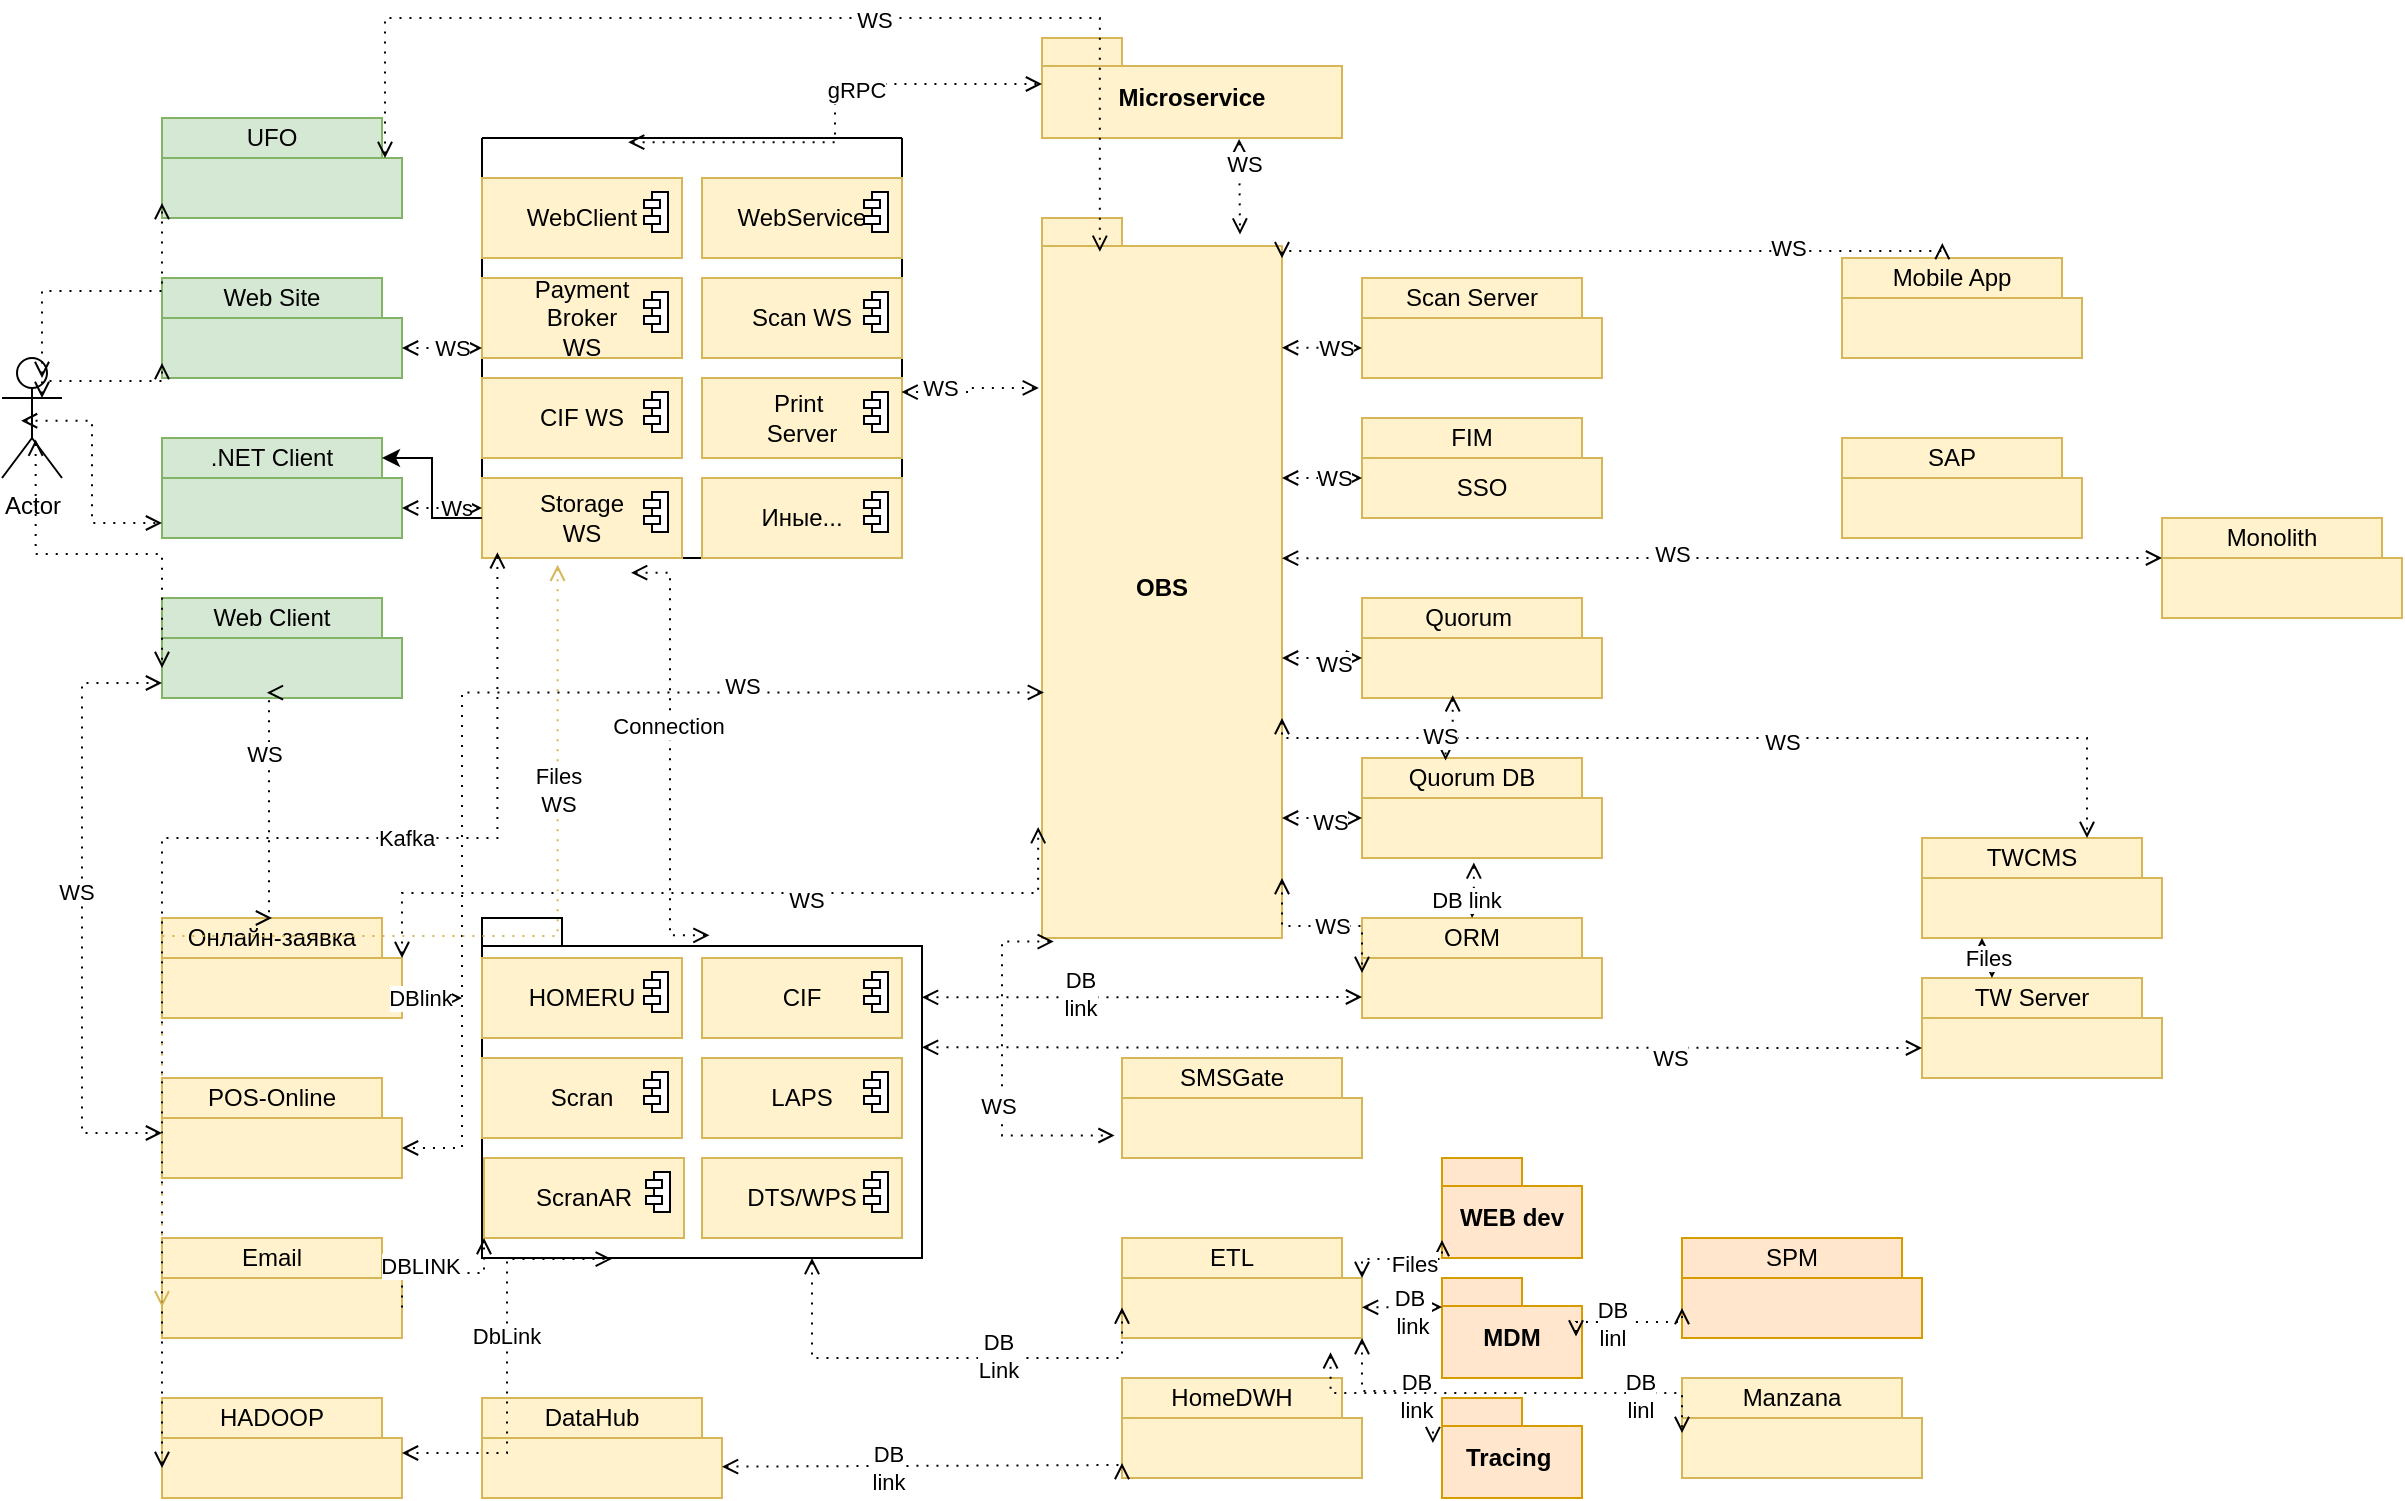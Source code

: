 <mxfile version="24.0.4" type="device">
  <diagram id="v6j27P4lt4rUeetMeHGA" name="Страница — 2">
    <mxGraphModel dx="1750" dy="2232" grid="1" gridSize="10" guides="1" tooltips="1" connect="1" arrows="1" fold="1" page="1" pageScale="1" pageWidth="827" pageHeight="1169" math="0" shadow="0">
      <root>
        <mxCell id="0" />
        <mxCell id="1" parent="0" />
        <mxCell id="c8-iHHj9m5I7r-0y1mb4-1" value="Actor" style="shape=umlActor;verticalLabelPosition=bottom;verticalAlign=top;html=1;" vertex="1" parent="1">
          <mxGeometry x="40" y="150" width="30" height="60" as="geometry" />
        </mxCell>
        <mxCell id="c8-iHHj9m5I7r-0y1mb4-2" value="" style="rounded=0;whiteSpace=wrap;html=1;fillColor=#d5e8d4;strokeColor=#82b366;" vertex="1" parent="1">
          <mxGeometry x="120" y="50" width="120" height="30" as="geometry" />
        </mxCell>
        <mxCell id="c8-iHHj9m5I7r-0y1mb4-3" value="" style="rounded=0;whiteSpace=wrap;html=1;fillColor=#d5e8d4;strokeColor=#82b366;" vertex="1" parent="1">
          <mxGeometry x="120" y="130" width="120" height="30" as="geometry" />
        </mxCell>
        <mxCell id="c8-iHHj9m5I7r-0y1mb4-4" value="" style="rounded=0;whiteSpace=wrap;html=1;fillColor=#d5e8d4;strokeColor=#82b366;" vertex="1" parent="1">
          <mxGeometry x="120" y="210" width="120" height="30" as="geometry" />
        </mxCell>
        <mxCell id="c8-iHHj9m5I7r-0y1mb4-5" value="" style="rounded=0;whiteSpace=wrap;html=1;fillColor=#d5e8d4;strokeColor=#82b366;" vertex="1" parent="1">
          <mxGeometry x="120" y="290" width="120" height="30" as="geometry" />
        </mxCell>
        <mxCell id="c8-iHHj9m5I7r-0y1mb4-6" value="UFO" style="rounded=0;whiteSpace=wrap;html=1;fillColor=#d5e8d4;strokeColor=#82b366;" vertex="1" parent="1">
          <mxGeometry x="120" y="30" width="110" height="20" as="geometry" />
        </mxCell>
        <mxCell id="c8-iHHj9m5I7r-0y1mb4-8" value="Web Site" style="rounded=0;whiteSpace=wrap;html=1;fillColor=#d5e8d4;strokeColor=#82b366;" vertex="1" parent="1">
          <mxGeometry x="120" y="110" width="110" height="20" as="geometry" />
        </mxCell>
        <mxCell id="c8-iHHj9m5I7r-0y1mb4-9" value=".NET Client" style="rounded=0;whiteSpace=wrap;html=1;fillColor=#d5e8d4;strokeColor=#82b366;" vertex="1" parent="1">
          <mxGeometry x="120" y="190" width="110" height="20" as="geometry" />
        </mxCell>
        <mxCell id="c8-iHHj9m5I7r-0y1mb4-10" value="Web Client" style="rounded=0;whiteSpace=wrap;html=1;fillColor=#d5e8d4;strokeColor=#82b366;" vertex="1" parent="1">
          <mxGeometry x="120" y="270" width="110" height="20" as="geometry" />
        </mxCell>
        <mxCell id="c8-iHHj9m5I7r-0y1mb4-13" value="" style="rounded=0;whiteSpace=wrap;html=1;fillColor=#fff2cc;strokeColor=#d6b656;" vertex="1" parent="1">
          <mxGeometry x="120" y="450" width="120" height="30" as="geometry" />
        </mxCell>
        <mxCell id="c8-iHHj9m5I7r-0y1mb4-14" value="" style="rounded=0;whiteSpace=wrap;html=1;fillColor=#fff2cc;strokeColor=#d6b656;" vertex="1" parent="1">
          <mxGeometry x="120" y="530" width="120" height="30" as="geometry" />
        </mxCell>
        <mxCell id="c8-iHHj9m5I7r-0y1mb4-15" value="" style="rounded=0;whiteSpace=wrap;html=1;fillColor=#fff2cc;strokeColor=#d6b656;" vertex="1" parent="1">
          <mxGeometry x="120" y="610" width="120" height="30" as="geometry" />
        </mxCell>
        <mxCell id="c8-iHHj9m5I7r-0y1mb4-16" value="" style="rounded=0;whiteSpace=wrap;html=1;fillColor=#fff2cc;strokeColor=#d6b656;" vertex="1" parent="1">
          <mxGeometry x="120" y="690" width="120" height="30" as="geometry" />
        </mxCell>
        <mxCell id="c8-iHHj9m5I7r-0y1mb4-17" value="Онлайн-заявка" style="rounded=0;whiteSpace=wrap;html=1;fillColor=#fff2cc;strokeColor=#d6b656;" vertex="1" parent="1">
          <mxGeometry x="120" y="430" width="110" height="20" as="geometry" />
        </mxCell>
        <mxCell id="c8-iHHj9m5I7r-0y1mb4-18" value="POS-Online" style="rounded=0;whiteSpace=wrap;html=1;fillColor=#fff2cc;strokeColor=#d6b656;" vertex="1" parent="1">
          <mxGeometry x="120" y="510" width="110" height="20" as="geometry" />
        </mxCell>
        <mxCell id="c8-iHHj9m5I7r-0y1mb4-19" value="DataHub" style="rounded=0;whiteSpace=wrap;html=1;fillColor=#fff2cc;strokeColor=#d6b656;" vertex="1" parent="1">
          <mxGeometry x="280" y="670" width="110" height="20" as="geometry" />
        </mxCell>
        <mxCell id="c8-iHHj9m5I7r-0y1mb4-21" value="Email" style="rounded=0;whiteSpace=wrap;html=1;fillColor=#fff2cc;strokeColor=#d6b656;" vertex="1" parent="1">
          <mxGeometry x="120" y="590" width="110" height="20" as="geometry" />
        </mxCell>
        <mxCell id="c8-iHHj9m5I7r-0y1mb4-23" value="" style="swimlane;startSize=0;" vertex="1" parent="1">
          <mxGeometry x="280" y="40" width="210" height="210" as="geometry" />
        </mxCell>
        <mxCell id="c8-iHHj9m5I7r-0y1mb4-24" value="WebClient" style="html=1;dropTarget=0;whiteSpace=wrap;fillColor=#fff2cc;strokeColor=#d6b656;" vertex="1" parent="c8-iHHj9m5I7r-0y1mb4-23">
          <mxGeometry y="20" width="100" height="40" as="geometry" />
        </mxCell>
        <mxCell id="c8-iHHj9m5I7r-0y1mb4-25" value="" style="shape=module;jettyWidth=8;jettyHeight=4;" vertex="1" parent="c8-iHHj9m5I7r-0y1mb4-24">
          <mxGeometry x="1" width="12" height="20" relative="1" as="geometry">
            <mxPoint x="-19" y="7" as="offset" />
          </mxGeometry>
        </mxCell>
        <mxCell id="c8-iHHj9m5I7r-0y1mb4-27" value="WebService" style="html=1;dropTarget=0;whiteSpace=wrap;fillColor=#fff2cc;strokeColor=#d6b656;" vertex="1" parent="c8-iHHj9m5I7r-0y1mb4-23">
          <mxGeometry x="110" y="20" width="100" height="40" as="geometry" />
        </mxCell>
        <mxCell id="c8-iHHj9m5I7r-0y1mb4-28" value="" style="shape=module;jettyWidth=8;jettyHeight=4;" vertex="1" parent="c8-iHHj9m5I7r-0y1mb4-27">
          <mxGeometry x="1" width="12" height="20" relative="1" as="geometry">
            <mxPoint x="-19" y="7" as="offset" />
          </mxGeometry>
        </mxCell>
        <mxCell id="c8-iHHj9m5I7r-0y1mb4-29" value="Payment&lt;br&gt;Broker&lt;br&gt;WS" style="html=1;dropTarget=0;whiteSpace=wrap;fillColor=#fff2cc;strokeColor=#d6b656;" vertex="1" parent="c8-iHHj9m5I7r-0y1mb4-23">
          <mxGeometry y="70" width="100" height="40" as="geometry" />
        </mxCell>
        <mxCell id="c8-iHHj9m5I7r-0y1mb4-30" value="" style="shape=module;jettyWidth=8;jettyHeight=4;" vertex="1" parent="c8-iHHj9m5I7r-0y1mb4-29">
          <mxGeometry x="1" width="12" height="20" relative="1" as="geometry">
            <mxPoint x="-19" y="7" as="offset" />
          </mxGeometry>
        </mxCell>
        <mxCell id="c8-iHHj9m5I7r-0y1mb4-31" value="Scan WS" style="html=1;dropTarget=0;whiteSpace=wrap;fillColor=#fff2cc;strokeColor=#d6b656;" vertex="1" parent="c8-iHHj9m5I7r-0y1mb4-23">
          <mxGeometry x="110" y="70" width="100" height="40" as="geometry" />
        </mxCell>
        <mxCell id="c8-iHHj9m5I7r-0y1mb4-32" value="" style="shape=module;jettyWidth=8;jettyHeight=4;" vertex="1" parent="c8-iHHj9m5I7r-0y1mb4-31">
          <mxGeometry x="1" width="12" height="20" relative="1" as="geometry">
            <mxPoint x="-19" y="7" as="offset" />
          </mxGeometry>
        </mxCell>
        <mxCell id="c8-iHHj9m5I7r-0y1mb4-33" value="CIF WS" style="html=1;dropTarget=0;whiteSpace=wrap;fillColor=#fff2cc;strokeColor=#d6b656;" vertex="1" parent="c8-iHHj9m5I7r-0y1mb4-23">
          <mxGeometry y="120" width="100" height="40" as="geometry" />
        </mxCell>
        <mxCell id="c8-iHHj9m5I7r-0y1mb4-34" value="" style="shape=module;jettyWidth=8;jettyHeight=4;" vertex="1" parent="c8-iHHj9m5I7r-0y1mb4-33">
          <mxGeometry x="1" width="12" height="20" relative="1" as="geometry">
            <mxPoint x="-19" y="7" as="offset" />
          </mxGeometry>
        </mxCell>
        <mxCell id="c8-iHHj9m5I7r-0y1mb4-35" value="Print&amp;nbsp;&lt;br&gt;Server" style="html=1;dropTarget=0;whiteSpace=wrap;fillColor=#fff2cc;strokeColor=#d6b656;" vertex="1" parent="c8-iHHj9m5I7r-0y1mb4-23">
          <mxGeometry x="110" y="120" width="100" height="40" as="geometry" />
        </mxCell>
        <mxCell id="c8-iHHj9m5I7r-0y1mb4-36" value="" style="shape=module;jettyWidth=8;jettyHeight=4;" vertex="1" parent="c8-iHHj9m5I7r-0y1mb4-35">
          <mxGeometry x="1" width="12" height="20" relative="1" as="geometry">
            <mxPoint x="-19" y="7" as="offset" />
          </mxGeometry>
        </mxCell>
        <mxCell id="c8-iHHj9m5I7r-0y1mb4-37" value="Storage&lt;br&gt;WS" style="html=1;dropTarget=0;whiteSpace=wrap;fillColor=#fff2cc;strokeColor=#d6b656;" vertex="1" parent="c8-iHHj9m5I7r-0y1mb4-23">
          <mxGeometry y="170" width="100" height="40" as="geometry" />
        </mxCell>
        <mxCell id="c8-iHHj9m5I7r-0y1mb4-38" value="" style="shape=module;jettyWidth=8;jettyHeight=4;" vertex="1" parent="c8-iHHj9m5I7r-0y1mb4-37">
          <mxGeometry x="1" width="12" height="20" relative="1" as="geometry">
            <mxPoint x="-19" y="7" as="offset" />
          </mxGeometry>
        </mxCell>
        <mxCell id="c8-iHHj9m5I7r-0y1mb4-39" value="Иные..." style="html=1;dropTarget=0;whiteSpace=wrap;fillColor=#fff2cc;strokeColor=#d6b656;" vertex="1" parent="c8-iHHj9m5I7r-0y1mb4-23">
          <mxGeometry x="110" y="170" width="100" height="40" as="geometry" />
        </mxCell>
        <mxCell id="c8-iHHj9m5I7r-0y1mb4-40" value="" style="shape=module;jettyWidth=8;jettyHeight=4;" vertex="1" parent="c8-iHHj9m5I7r-0y1mb4-39">
          <mxGeometry x="1" width="12" height="20" relative="1" as="geometry">
            <mxPoint x="-19" y="7" as="offset" />
          </mxGeometry>
        </mxCell>
        <mxCell id="c8-iHHj9m5I7r-0y1mb4-41" value="" style="shape=folder;fontStyle=1;spacingTop=10;tabWidth=40;tabHeight=14;tabPosition=left;html=1;whiteSpace=wrap;" vertex="1" parent="1">
          <mxGeometry x="280" y="430" width="220" height="170" as="geometry" />
        </mxCell>
        <mxCell id="c8-iHHj9m5I7r-0y1mb4-42" value="HOMERU" style="html=1;dropTarget=0;whiteSpace=wrap;fillColor=#fff2cc;strokeColor=#d6b656;" vertex="1" parent="1">
          <mxGeometry x="280" y="450" width="100" height="40" as="geometry" />
        </mxCell>
        <mxCell id="c8-iHHj9m5I7r-0y1mb4-43" value="" style="shape=module;jettyWidth=8;jettyHeight=4;" vertex="1" parent="c8-iHHj9m5I7r-0y1mb4-42">
          <mxGeometry x="1" width="12" height="20" relative="1" as="geometry">
            <mxPoint x="-19" y="7" as="offset" />
          </mxGeometry>
        </mxCell>
        <mxCell id="c8-iHHj9m5I7r-0y1mb4-44" value="CIF" style="html=1;dropTarget=0;whiteSpace=wrap;fillColor=#fff2cc;strokeColor=#d6b656;" vertex="1" parent="1">
          <mxGeometry x="390" y="450" width="100" height="40" as="geometry" />
        </mxCell>
        <mxCell id="c8-iHHj9m5I7r-0y1mb4-45" value="" style="shape=module;jettyWidth=8;jettyHeight=4;" vertex="1" parent="c8-iHHj9m5I7r-0y1mb4-44">
          <mxGeometry x="1" width="12" height="20" relative="1" as="geometry">
            <mxPoint x="-19" y="7" as="offset" />
          </mxGeometry>
        </mxCell>
        <mxCell id="c8-iHHj9m5I7r-0y1mb4-46" value="Scran" style="html=1;dropTarget=0;whiteSpace=wrap;fillColor=#fff2cc;strokeColor=#d6b656;" vertex="1" parent="1">
          <mxGeometry x="280" y="500" width="100" height="40" as="geometry" />
        </mxCell>
        <mxCell id="c8-iHHj9m5I7r-0y1mb4-47" value="" style="shape=module;jettyWidth=8;jettyHeight=4;" vertex="1" parent="c8-iHHj9m5I7r-0y1mb4-46">
          <mxGeometry x="1" width="12" height="20" relative="1" as="geometry">
            <mxPoint x="-19" y="7" as="offset" />
          </mxGeometry>
        </mxCell>
        <mxCell id="c8-iHHj9m5I7r-0y1mb4-48" value="LAPS" style="html=1;dropTarget=0;whiteSpace=wrap;fillColor=#fff2cc;strokeColor=#d6b656;" vertex="1" parent="1">
          <mxGeometry x="390" y="500" width="100" height="40" as="geometry" />
        </mxCell>
        <mxCell id="c8-iHHj9m5I7r-0y1mb4-49" value="" style="shape=module;jettyWidth=8;jettyHeight=4;" vertex="1" parent="c8-iHHj9m5I7r-0y1mb4-48">
          <mxGeometry x="1" width="12" height="20" relative="1" as="geometry">
            <mxPoint x="-19" y="7" as="offset" />
          </mxGeometry>
        </mxCell>
        <mxCell id="c8-iHHj9m5I7r-0y1mb4-50" value="ScranAR" style="html=1;dropTarget=0;whiteSpace=wrap;fillColor=#fff2cc;strokeColor=#d6b656;" vertex="1" parent="1">
          <mxGeometry x="281" y="550" width="100" height="40" as="geometry" />
        </mxCell>
        <mxCell id="c8-iHHj9m5I7r-0y1mb4-51" value="" style="shape=module;jettyWidth=8;jettyHeight=4;" vertex="1" parent="c8-iHHj9m5I7r-0y1mb4-50">
          <mxGeometry x="1" width="12" height="20" relative="1" as="geometry">
            <mxPoint x="-19" y="7" as="offset" />
          </mxGeometry>
        </mxCell>
        <mxCell id="c8-iHHj9m5I7r-0y1mb4-52" value="DTS/WPS" style="html=1;dropTarget=0;whiteSpace=wrap;fillColor=#fff2cc;strokeColor=#d6b656;" vertex="1" parent="1">
          <mxGeometry x="390" y="550" width="100" height="40" as="geometry" />
        </mxCell>
        <mxCell id="c8-iHHj9m5I7r-0y1mb4-53" value="" style="shape=module;jettyWidth=8;jettyHeight=4;" vertex="1" parent="c8-iHHj9m5I7r-0y1mb4-52">
          <mxGeometry x="1" width="12" height="20" relative="1" as="geometry">
            <mxPoint x="-19" y="7" as="offset" />
          </mxGeometry>
        </mxCell>
        <mxCell id="c8-iHHj9m5I7r-0y1mb4-54" value="" style="rounded=0;whiteSpace=wrap;html=1;fillColor=#fff2cc;strokeColor=#d6b656;" vertex="1" parent="1">
          <mxGeometry x="280" y="690" width="120" height="30" as="geometry" />
        </mxCell>
        <mxCell id="c8-iHHj9m5I7r-0y1mb4-55" value="HADOOP" style="rounded=0;whiteSpace=wrap;html=1;fillColor=#fff2cc;strokeColor=#d6b656;" vertex="1" parent="1">
          <mxGeometry x="120" y="670" width="110" height="20" as="geometry" />
        </mxCell>
        <mxCell id="c8-iHHj9m5I7r-0y1mb4-56" value="Microservice" style="shape=folder;fontStyle=1;spacingTop=10;tabWidth=40;tabHeight=14;tabPosition=left;html=1;whiteSpace=wrap;fillColor=#fff2cc;strokeColor=#d6b656;" vertex="1" parent="1">
          <mxGeometry x="560" y="-10" width="150" height="50" as="geometry" />
        </mxCell>
        <mxCell id="c8-iHHj9m5I7r-0y1mb4-57" value="OBS" style="shape=folder;fontStyle=1;spacingTop=10;tabWidth=40;tabHeight=14;tabPosition=left;html=1;whiteSpace=wrap;fillColor=#fff2cc;strokeColor=#d6b656;" vertex="1" parent="1">
          <mxGeometry x="560" y="80" width="120" height="360" as="geometry" />
        </mxCell>
        <mxCell id="c8-iHHj9m5I7r-0y1mb4-58" value="" style="rounded=0;whiteSpace=wrap;html=1;fillColor=#fff2cc;strokeColor=#d6b656;" vertex="1" parent="1">
          <mxGeometry x="600" y="680" width="120" height="30" as="geometry" />
        </mxCell>
        <mxCell id="c8-iHHj9m5I7r-0y1mb4-59" value="HomeDWH" style="rounded=0;whiteSpace=wrap;html=1;fillColor=#fff2cc;strokeColor=#d6b656;" vertex="1" parent="1">
          <mxGeometry x="600" y="660" width="110" height="20" as="geometry" />
        </mxCell>
        <mxCell id="c8-iHHj9m5I7r-0y1mb4-60" value="" style="rounded=0;whiteSpace=wrap;html=1;fillColor=#fff2cc;strokeColor=#d6b656;" vertex="1" parent="1">
          <mxGeometry x="600" y="610" width="120" height="30" as="geometry" />
        </mxCell>
        <mxCell id="c8-iHHj9m5I7r-0y1mb4-62" value="ETL" style="rounded=0;whiteSpace=wrap;html=1;fillColor=#fff2cc;strokeColor=#d6b656;" vertex="1" parent="1">
          <mxGeometry x="600" y="590" width="110" height="20" as="geometry" />
        </mxCell>
        <mxCell id="c8-iHHj9m5I7r-0y1mb4-64" value="Mobile App" style="rounded=0;whiteSpace=wrap;html=1;fillColor=#fff2cc;strokeColor=#d6b656;" vertex="1" parent="1">
          <mxGeometry x="960" y="100" width="110" height="20" as="geometry" />
        </mxCell>
        <mxCell id="c8-iHHj9m5I7r-0y1mb4-65" value="" style="rounded=0;whiteSpace=wrap;html=1;fillColor=#fff2cc;strokeColor=#d6b656;" vertex="1" parent="1">
          <mxGeometry x="720" y="450" width="120" height="30" as="geometry" />
        </mxCell>
        <mxCell id="c8-iHHj9m5I7r-0y1mb4-66" value="" style="rounded=0;whiteSpace=wrap;html=1;fillColor=#fff2cc;strokeColor=#d6b656;" vertex="1" parent="1">
          <mxGeometry x="600" y="520" width="120" height="30" as="geometry" />
        </mxCell>
        <mxCell id="c8-iHHj9m5I7r-0y1mb4-67" value="SMSGate" style="rounded=0;whiteSpace=wrap;html=1;fillColor=#fff2cc;strokeColor=#d6b656;" vertex="1" parent="1">
          <mxGeometry x="600" y="500" width="110" height="20" as="geometry" />
        </mxCell>
        <mxCell id="c8-iHHj9m5I7r-0y1mb4-68" value="" style="rounded=0;whiteSpace=wrap;html=1;fillColor=#fff2cc;strokeColor=#d6b656;" vertex="1" parent="1">
          <mxGeometry x="960" y="210" width="120" height="30" as="geometry" />
        </mxCell>
        <mxCell id="c8-iHHj9m5I7r-0y1mb4-69" value="ORM" style="rounded=0;whiteSpace=wrap;html=1;fillColor=#fff2cc;strokeColor=#d6b656;" vertex="1" parent="1">
          <mxGeometry x="720" y="430" width="110" height="20" as="geometry" />
        </mxCell>
        <mxCell id="c8-iHHj9m5I7r-0y1mb4-70" value="" style="rounded=0;whiteSpace=wrap;html=1;fillColor=#fff2cc;strokeColor=#d6b656;" vertex="1" parent="1">
          <mxGeometry x="720" y="290" width="120" height="30" as="geometry" />
        </mxCell>
        <mxCell id="c8-iHHj9m5I7r-0y1mb4-71" value="Quorum DB" style="rounded=0;whiteSpace=wrap;html=1;fillColor=#fff2cc;strokeColor=#d6b656;" vertex="1" parent="1">
          <mxGeometry x="720" y="350" width="110" height="20" as="geometry" />
        </mxCell>
        <mxCell id="c8-iHHj9m5I7r-0y1mb4-72" value="SSO" style="rounded=0;whiteSpace=wrap;html=1;fillColor=#fff2cc;strokeColor=#d6b656;" vertex="1" parent="1">
          <mxGeometry x="720" y="200" width="120" height="30" as="geometry" />
        </mxCell>
        <mxCell id="c8-iHHj9m5I7r-0y1mb4-73" value="" style="rounded=0;whiteSpace=wrap;html=1;fillColor=#fff2cc;strokeColor=#d6b656;" vertex="1" parent="1">
          <mxGeometry x="720" y="130" width="120" height="30" as="geometry" />
        </mxCell>
        <mxCell id="c8-iHHj9m5I7r-0y1mb4-74" value="" style="rounded=0;whiteSpace=wrap;html=1;fillColor=#fff2cc;strokeColor=#d6b656;" vertex="1" parent="1">
          <mxGeometry x="720" y="370" width="120" height="30" as="geometry" />
        </mxCell>
        <mxCell id="c8-iHHj9m5I7r-0y1mb4-75" value="Scan Server" style="rounded=0;whiteSpace=wrap;html=1;fillColor=#fff2cc;strokeColor=#d6b656;" vertex="1" parent="1">
          <mxGeometry x="720" y="110" width="110" height="20" as="geometry" />
        </mxCell>
        <mxCell id="c8-iHHj9m5I7r-0y1mb4-76" value="FIM" style="rounded=0;whiteSpace=wrap;html=1;fillColor=#fff2cc;strokeColor=#d6b656;" vertex="1" parent="1">
          <mxGeometry x="720" y="180" width="110" height="20" as="geometry" />
        </mxCell>
        <mxCell id="c8-iHHj9m5I7r-0y1mb4-77" value="Quorum&amp;nbsp;" style="rounded=0;whiteSpace=wrap;html=1;fillColor=#fff2cc;strokeColor=#d6b656;" vertex="1" parent="1">
          <mxGeometry x="720" y="270" width="110" height="20" as="geometry" />
        </mxCell>
        <mxCell id="c8-iHHj9m5I7r-0y1mb4-81" value="WEB dev" style="shape=folder;fontStyle=1;spacingTop=10;tabWidth=40;tabHeight=14;tabPosition=left;html=1;whiteSpace=wrap;fillColor=#ffe6cc;strokeColor=#d79b00;" vertex="1" parent="1">
          <mxGeometry x="760" y="550" width="70" height="50" as="geometry" />
        </mxCell>
        <mxCell id="c8-iHHj9m5I7r-0y1mb4-82" value="MDM" style="shape=folder;fontStyle=1;spacingTop=10;tabWidth=40;tabHeight=14;tabPosition=left;html=1;whiteSpace=wrap;fillColor=#ffe6cc;strokeColor=#d79b00;" vertex="1" parent="1">
          <mxGeometry x="760" y="610" width="70" height="50" as="geometry" />
        </mxCell>
        <mxCell id="c8-iHHj9m5I7r-0y1mb4-83" value="Tracing&amp;nbsp;" style="shape=folder;fontStyle=1;spacingTop=10;tabWidth=40;tabHeight=14;tabPosition=left;html=1;whiteSpace=wrap;fillColor=#ffe6cc;strokeColor=#d79b00;" vertex="1" parent="1">
          <mxGeometry x="760" y="670" width="70" height="50" as="geometry" />
        </mxCell>
        <mxCell id="c8-iHHj9m5I7r-0y1mb4-86" value="" style="rounded=0;whiteSpace=wrap;html=1;fillColor=#fff2cc;strokeColor=#d6b656;" vertex="1" parent="1">
          <mxGeometry x="960" y="120" width="120" height="30" as="geometry" />
        </mxCell>
        <mxCell id="c8-iHHj9m5I7r-0y1mb4-87" value="SAP" style="rounded=0;whiteSpace=wrap;html=1;fillColor=#fff2cc;strokeColor=#d6b656;" vertex="1" parent="1">
          <mxGeometry x="960" y="190" width="110" height="20" as="geometry" />
        </mxCell>
        <mxCell id="c8-iHHj9m5I7r-0y1mb4-88" value="" style="rounded=0;whiteSpace=wrap;html=1;fillColor=#fff2cc;strokeColor=#d6b656;" vertex="1" parent="1">
          <mxGeometry x="1000" y="480" width="120" height="30" as="geometry" />
        </mxCell>
        <mxCell id="c8-iHHj9m5I7r-0y1mb4-89" value="Monolith" style="rounded=0;whiteSpace=wrap;html=1;fillColor=#fff2cc;strokeColor=#d6b656;" vertex="1" parent="1">
          <mxGeometry x="1120" y="230" width="110" height="20" as="geometry" />
        </mxCell>
        <mxCell id="c8-iHHj9m5I7r-0y1mb4-91" value="" style="rounded=0;whiteSpace=wrap;html=1;fillColor=#fff2cc;strokeColor=#d6b656;" vertex="1" parent="1">
          <mxGeometry x="1000" y="410" width="120" height="30" as="geometry" />
        </mxCell>
        <mxCell id="c8-iHHj9m5I7r-0y1mb4-92" value="SPM" style="rounded=0;whiteSpace=wrap;html=1;fillColor=#ffe6cc;strokeColor=#d79b00;" vertex="1" parent="1">
          <mxGeometry x="880" y="590" width="110" height="20" as="geometry" />
        </mxCell>
        <mxCell id="c8-iHHj9m5I7r-0y1mb4-93" value="" style="rounded=0;whiteSpace=wrap;html=1;fillColor=#fff2cc;strokeColor=#d6b656;" vertex="1" parent="1">
          <mxGeometry x="1120" y="250" width="120" height="30" as="geometry" />
        </mxCell>
        <mxCell id="c8-iHHj9m5I7r-0y1mb4-94" value="TWCMS" style="rounded=0;whiteSpace=wrap;html=1;fillColor=#fff2cc;strokeColor=#d6b656;" vertex="1" parent="1">
          <mxGeometry x="1000" y="390" width="110" height="20" as="geometry" />
        </mxCell>
        <mxCell id="c8-iHHj9m5I7r-0y1mb4-96" value="" style="rounded=0;whiteSpace=wrap;html=1;fillColor=#ffe6cc;strokeColor=#d79b00;" vertex="1" parent="1">
          <mxGeometry x="880" y="610" width="120" height="30" as="geometry" />
        </mxCell>
        <mxCell id="c8-iHHj9m5I7r-0y1mb4-97" value="TW Server" style="rounded=0;whiteSpace=wrap;html=1;fillColor=#fff2cc;strokeColor=#d6b656;" vertex="1" parent="1">
          <mxGeometry x="1000" y="460" width="110" height="20" as="geometry" />
        </mxCell>
        <mxCell id="c8-iHHj9m5I7r-0y1mb4-98" value="" style="rounded=0;whiteSpace=wrap;html=1;fillColor=#fff2cc;strokeColor=#d6b656;" vertex="1" parent="1">
          <mxGeometry x="880" y="680" width="120" height="30" as="geometry" />
        </mxCell>
        <mxCell id="c8-iHHj9m5I7r-0y1mb4-99" value="Manzana" style="rounded=0;whiteSpace=wrap;html=1;fillColor=#fff2cc;strokeColor=#d6b656;" vertex="1" parent="1">
          <mxGeometry x="880" y="660" width="110" height="20" as="geometry" />
        </mxCell>
        <mxCell id="c8-iHHj9m5I7r-0y1mb4-100" value="" style="edgeStyle=elbowEdgeStyle;html=1;endArrow=open;elbow=vertical;endFill=0;dashed=1;startArrow=open;startFill=0;dashPattern=1 4;rounded=0;entryX=0;entryY=0.75;entryDx=0;entryDy=0;" edge="1" parent="1" target="c8-iHHj9m5I7r-0y1mb4-2">
          <mxGeometry width="160" relative="1" as="geometry">
            <mxPoint x="60" y="160" as="sourcePoint" />
            <mxPoint x="210" y="180" as="targetPoint" />
          </mxGeometry>
        </mxCell>
        <mxCell id="c8-iHHj9m5I7r-0y1mb4-101" value="" style="edgeStyle=elbowEdgeStyle;html=1;endArrow=open;elbow=vertical;endFill=0;dashed=1;startArrow=open;startFill=0;dashPattern=1 4;rounded=0;entryX=0;entryY=0.75;entryDx=0;entryDy=0;exitX=0.318;exitY=0.523;exitDx=0;exitDy=0;exitPerimeter=0;" edge="1" parent="1" source="c8-iHHj9m5I7r-0y1mb4-1" target="c8-iHHj9m5I7r-0y1mb4-4">
          <mxGeometry width="160" relative="1" as="geometry">
            <mxPoint x="70" y="180" as="sourcePoint" />
            <mxPoint x="90" y="250" as="targetPoint" />
          </mxGeometry>
        </mxCell>
        <mxCell id="c8-iHHj9m5I7r-0y1mb4-102" value="" style="edgeStyle=elbowEdgeStyle;html=1;endArrow=open;elbow=vertical;endFill=0;dashed=1;startArrow=open;startFill=0;dashPattern=1 4;rounded=0;entryX=0;entryY=0.5;entryDx=0;entryDy=0;exitX=0.561;exitY=0.68;exitDx=0;exitDy=0;exitPerimeter=0;" edge="1" parent="1" source="c8-iHHj9m5I7r-0y1mb4-1" target="c8-iHHj9m5I7r-0y1mb4-5">
          <mxGeometry width="160" relative="1" as="geometry">
            <mxPoint x="40" y="350" as="sourcePoint" />
            <mxPoint x="100" y="263" as="targetPoint" />
          </mxGeometry>
        </mxCell>
        <mxCell id="c8-iHHj9m5I7r-0y1mb4-103" value="" style="edgeStyle=elbowEdgeStyle;html=1;endArrow=open;elbow=vertical;endFill=0;dashed=1;startArrow=open;startFill=0;dashPattern=1 4;rounded=0;entryX=0;entryY=0.75;entryDx=0;entryDy=0;" edge="1" parent="1" target="c8-iHHj9m5I7r-0y1mb4-3">
          <mxGeometry width="160" relative="1" as="geometry">
            <mxPoint x="60" y="170" as="sourcePoint" />
            <mxPoint x="100" y="163" as="targetPoint" />
          </mxGeometry>
        </mxCell>
        <mxCell id="c8-iHHj9m5I7r-0y1mb4-105" value="" style="edgeStyle=elbowEdgeStyle;html=1;endArrow=open;elbow=vertical;endFill=0;dashed=1;startArrow=open;startFill=0;dashPattern=1 4;rounded=0;" edge="1" parent="1">
          <mxGeometry width="160" relative="1" as="geometry">
            <mxPoint x="240" y="145" as="sourcePoint" />
            <mxPoint x="280" y="144.55" as="targetPoint" />
          </mxGeometry>
        </mxCell>
        <mxCell id="c8-iHHj9m5I7r-0y1mb4-127" value="WS" style="edgeLabel;html=1;align=center;verticalAlign=middle;resizable=0;points=[];" vertex="1" connectable="0" parent="c8-iHHj9m5I7r-0y1mb4-105">
          <mxGeometry x="0.24" relative="1" as="geometry">
            <mxPoint as="offset" />
          </mxGeometry>
        </mxCell>
        <mxCell id="c8-iHHj9m5I7r-0y1mb4-106" value="" style="edgeStyle=elbowEdgeStyle;html=1;endArrow=open;elbow=vertical;endFill=0;dashed=1;startArrow=open;startFill=0;dashPattern=1 4;rounded=0;" edge="1" parent="1">
          <mxGeometry width="160" relative="1" as="geometry">
            <mxPoint x="240" y="225" as="sourcePoint" />
            <mxPoint x="280" y="224.55" as="targetPoint" />
          </mxGeometry>
        </mxCell>
        <mxCell id="c8-iHHj9m5I7r-0y1mb4-126" value="Ws" style="edgeLabel;html=1;align=center;verticalAlign=middle;resizable=0;points=[];" vertex="1" connectable="0" parent="c8-iHHj9m5I7r-0y1mb4-106">
          <mxGeometry x="0.33" relative="1" as="geometry">
            <mxPoint as="offset" />
          </mxGeometry>
        </mxCell>
        <mxCell id="c8-iHHj9m5I7r-0y1mb4-107" value="" style="edgeStyle=elbowEdgeStyle;html=1;endArrow=open;elbow=horizontal;endFill=0;dashed=1;startArrow=open;startFill=0;dashPattern=1 4;rounded=0;entryX=0.5;entryY=0;entryDx=0;entryDy=0;exitX=0.437;exitY=0.912;exitDx=0;exitDy=0;exitPerimeter=0;" edge="1" parent="1" source="c8-iHHj9m5I7r-0y1mb4-5" target="c8-iHHj9m5I7r-0y1mb4-17">
          <mxGeometry width="160" relative="1" as="geometry">
            <mxPoint x="155" y="369.54" as="sourcePoint" />
            <mxPoint x="195" y="369.09" as="targetPoint" />
          </mxGeometry>
        </mxCell>
        <mxCell id="c8-iHHj9m5I7r-0y1mb4-108" value="WS" style="edgeLabel;html=1;align=center;verticalAlign=middle;resizable=0;points=[];" vertex="1" connectable="0" parent="c8-iHHj9m5I7r-0y1mb4-107">
          <mxGeometry x="-0.45" y="-3" relative="1" as="geometry">
            <mxPoint as="offset" />
          </mxGeometry>
        </mxCell>
        <mxCell id="c8-iHHj9m5I7r-0y1mb4-114" value="" style="edgeStyle=elbowEdgeStyle;html=1;endArrow=open;elbow=vertical;endFill=0;dashed=1;startArrow=open;startFill=0;dashPattern=1 4;rounded=0;entryX=0;entryY=0.75;entryDx=0;entryDy=0;exitX=0;exitY=0.25;exitDx=0;exitDy=0;" edge="1" parent="1" source="c8-iHHj9m5I7r-0y1mb4-14" target="c8-iHHj9m5I7r-0y1mb4-5">
          <mxGeometry width="160" relative="1" as="geometry">
            <mxPoint x="-10" y="520" as="sourcePoint" />
            <mxPoint x="100" y="384.75" as="targetPoint" />
            <Array as="points">
              <mxPoint x="80" y="430" />
            </Array>
          </mxGeometry>
        </mxCell>
        <mxCell id="c8-iHHj9m5I7r-0y1mb4-116" value="WS" style="edgeLabel;html=1;align=center;verticalAlign=middle;resizable=0;points=[];" vertex="1" connectable="0" parent="c8-iHHj9m5I7r-0y1mb4-114">
          <mxGeometry x="0.057" y="3" relative="1" as="geometry">
            <mxPoint as="offset" />
          </mxGeometry>
        </mxCell>
        <mxCell id="c8-iHHj9m5I7r-0y1mb4-117" value="" style="edgeStyle=elbowEdgeStyle;html=1;endArrow=open;elbow=vertical;endFill=0;dashed=1;startArrow=open;startFill=0;dashPattern=1 4;rounded=0;entryX=0.077;entryY=0.929;entryDx=0;entryDy=0;entryPerimeter=0;exitX=0;exitY=0.5;exitDx=0;exitDy=0;" edge="1" parent="1" source="c8-iHHj9m5I7r-0y1mb4-16" target="c8-iHHj9m5I7r-0y1mb4-37">
          <mxGeometry width="160" relative="1" as="geometry">
            <mxPoint x="-50" y="514.0" as="sourcePoint" />
            <mxPoint x="280" y="250.17" as="targetPoint" />
            <Array as="points">
              <mxPoint x="200" y="390" />
            </Array>
          </mxGeometry>
        </mxCell>
        <mxCell id="c8-iHHj9m5I7r-0y1mb4-118" value="Kafka" style="edgeLabel;html=1;align=center;verticalAlign=middle;resizable=0;points=[];" vertex="1" connectable="0" parent="c8-iHHj9m5I7r-0y1mb4-117">
          <mxGeometry x="0.395" relative="1" as="geometry">
            <mxPoint as="offset" />
          </mxGeometry>
        </mxCell>
        <mxCell id="c8-iHHj9m5I7r-0y1mb4-119" value="" style="edgeStyle=elbowEdgeStyle;html=1;endArrow=open;elbow=horizontal;endFill=0;dashed=1;startArrow=open;startFill=0;dashPattern=1 4;rounded=0;entryX=0.295;entryY=1.003;entryDx=0;entryDy=0;entryPerimeter=0;exitX=1;exitY=0.25;exitDx=0;exitDy=0;" edge="1" parent="1" source="c8-iHHj9m5I7r-0y1mb4-16" target="c8-iHHj9m5I7r-0y1mb4-41">
          <mxGeometry width="160" relative="1" as="geometry">
            <mxPoint x="230" y="660.17" as="sourcePoint" />
            <mxPoint x="390" y="660.17" as="targetPoint" />
          </mxGeometry>
        </mxCell>
        <mxCell id="c8-iHHj9m5I7r-0y1mb4-120" value="DbLink" style="edgeLabel;html=1;align=center;verticalAlign=middle;resizable=0;points=[];" vertex="1" connectable="0" parent="c8-iHHj9m5I7r-0y1mb4-119">
          <mxGeometry x="0.098" y="1" relative="1" as="geometry">
            <mxPoint as="offset" />
          </mxGeometry>
        </mxCell>
        <mxCell id="c8-iHHj9m5I7r-0y1mb4-121" value="" style="edgeStyle=elbowEdgeStyle;html=1;endArrow=open;elbow=vertical;endFill=0;dashed=1;dashPattern=1 4;rounded=0;entryX=0;entryY=1;entryDx=0;entryDy=0;" edge="1" parent="1" target="c8-iHHj9m5I7r-0y1mb4-50">
          <mxGeometry width="160" relative="1" as="geometry">
            <mxPoint x="240" y="624.75" as="sourcePoint" />
            <mxPoint x="400" y="624.75" as="targetPoint" />
          </mxGeometry>
        </mxCell>
        <mxCell id="c8-iHHj9m5I7r-0y1mb4-122" value="DBLINK" style="edgeLabel;html=1;align=center;verticalAlign=middle;resizable=0;points=[];" vertex="1" connectable="0" parent="c8-iHHj9m5I7r-0y1mb4-121">
          <mxGeometry x="-0.32" y="4" relative="1" as="geometry">
            <mxPoint as="offset" />
          </mxGeometry>
        </mxCell>
        <mxCell id="c8-iHHj9m5I7r-0y1mb4-123" value="" style="edgeStyle=elbowEdgeStyle;html=1;endArrow=open;elbow=horizontal;endFill=0;dashed=1;startArrow=open;startFill=0;dashPattern=1 4;rounded=0;entryX=1;entryY=0.5;entryDx=0;entryDy=0;exitX=0.008;exitY=0.659;exitDx=0;exitDy=0;exitPerimeter=0;" edge="1" parent="1" source="c8-iHHj9m5I7r-0y1mb4-57" target="c8-iHHj9m5I7r-0y1mb4-14">
          <mxGeometry width="160" relative="1" as="geometry">
            <mxPoint x="260" y="430" as="sourcePoint" />
            <mxPoint x="263" y="543" as="targetPoint" />
            <Array as="points">
              <mxPoint x="270" y="420" />
            </Array>
          </mxGeometry>
        </mxCell>
        <mxCell id="c8-iHHj9m5I7r-0y1mb4-124" value="WS" style="edgeLabel;html=1;align=center;verticalAlign=middle;resizable=0;points=[];" vertex="1" connectable="0" parent="c8-iHHj9m5I7r-0y1mb4-123">
          <mxGeometry x="-0.45" y="-3" relative="1" as="geometry">
            <mxPoint as="offset" />
          </mxGeometry>
        </mxCell>
        <mxCell id="c8-iHHj9m5I7r-0y1mb4-128" value="" style="edgeStyle=elbowEdgeStyle;html=1;endArrow=open;elbow=vertical;endFill=0;dashed=1;startArrow=open;startFill=0;dashPattern=1 4;rounded=0;entryX=0;entryY=0;entryDx=0;entryDy=23;entryPerimeter=0;exitX=0.348;exitY=0.01;exitDx=0;exitDy=0;exitPerimeter=0;" edge="1" parent="1" source="c8-iHHj9m5I7r-0y1mb4-23" target="c8-iHHj9m5I7r-0y1mb4-56">
          <mxGeometry width="160" relative="1" as="geometry">
            <mxPoint x="350" y="14.95" as="sourcePoint" />
            <mxPoint x="510" y="14.95" as="targetPoint" />
          </mxGeometry>
        </mxCell>
        <mxCell id="c8-iHHj9m5I7r-0y1mb4-129" value="gRPC" style="edgeLabel;html=1;align=center;verticalAlign=middle;resizable=0;points=[];" vertex="1" connectable="0" parent="c8-iHHj9m5I7r-0y1mb4-128">
          <mxGeometry x="0.211" y="-3" relative="1" as="geometry">
            <mxPoint as="offset" />
          </mxGeometry>
        </mxCell>
        <mxCell id="c8-iHHj9m5I7r-0y1mb4-131" value="" style="edgeStyle=elbowEdgeStyle;html=1;endArrow=open;elbow=vertical;endFill=0;dashed=1;startArrow=open;startFill=0;dashPattern=1 4;rounded=0;entryX=0.241;entryY=0.047;entryDx=0;entryDy=0;entryPerimeter=0;exitX=0.348;exitY=0.01;exitDx=0;exitDy=0;exitPerimeter=0;" edge="1" parent="1" target="c8-iHHj9m5I7r-0y1mb4-57">
          <mxGeometry width="160" relative="1" as="geometry">
            <mxPoint x="231.5" y="50" as="sourcePoint" />
            <mxPoint x="438.5" y="21" as="targetPoint" />
            <Array as="points">
              <mxPoint x="410" y="-20" />
            </Array>
          </mxGeometry>
        </mxCell>
        <mxCell id="c8-iHHj9m5I7r-0y1mb4-133" value="WS" style="edgeLabel;html=1;align=center;verticalAlign=middle;resizable=0;points=[];" vertex="1" connectable="0" parent="c8-iHHj9m5I7r-0y1mb4-131">
          <mxGeometry x="0.155" y="-1" relative="1" as="geometry">
            <mxPoint as="offset" />
          </mxGeometry>
        </mxCell>
        <mxCell id="c8-iHHj9m5I7r-0y1mb4-134" value="" style="edgeStyle=elbowEdgeStyle;html=1;endArrow=open;elbow=vertical;endFill=0;dashed=1;startArrow=open;startFill=0;dashPattern=1 4;rounded=0;entryX=-0.016;entryY=0.846;entryDx=0;entryDy=0;entryPerimeter=0;exitX=1;exitY=0;exitDx=0;exitDy=0;" edge="1" parent="1" source="c8-iHHj9m5I7r-0y1mb4-13" target="c8-iHHj9m5I7r-0y1mb4-57">
          <mxGeometry width="160" relative="1" as="geometry">
            <mxPoint x="370" y="384.67" as="sourcePoint" />
            <mxPoint x="530" y="384.67" as="targetPoint" />
          </mxGeometry>
        </mxCell>
        <mxCell id="c8-iHHj9m5I7r-0y1mb4-135" value="WS" style="edgeLabel;html=1;align=center;verticalAlign=middle;resizable=0;points=[];" vertex="1" connectable="0" parent="c8-iHHj9m5I7r-0y1mb4-134">
          <mxGeometry x="0.226" y="-3" relative="1" as="geometry">
            <mxPoint x="-1" as="offset" />
          </mxGeometry>
        </mxCell>
        <mxCell id="c8-iHHj9m5I7r-0y1mb4-136" value="" style="edgeStyle=elbowEdgeStyle;html=1;endArrow=open;elbow=horizontal;endFill=0;dashed=1;startArrow=open;startFill=0;dashPattern=1 4;rounded=0;entryX=0.517;entryY=0.051;entryDx=0;entryDy=0;entryPerimeter=0;exitX=0.355;exitY=1.035;exitDx=0;exitDy=0;exitPerimeter=0;" edge="1" parent="1" source="c8-iHHj9m5I7r-0y1mb4-23" target="c8-iHHj9m5I7r-0y1mb4-41">
          <mxGeometry width="160" relative="1" as="geometry">
            <mxPoint x="334" y="359.89" as="sourcePoint" />
            <mxPoint x="494" y="359.89" as="targetPoint" />
          </mxGeometry>
        </mxCell>
        <mxCell id="c8-iHHj9m5I7r-0y1mb4-137" value="Connection" style="edgeLabel;html=1;align=center;verticalAlign=middle;resizable=0;points=[];" vertex="1" connectable="0" parent="c8-iHHj9m5I7r-0y1mb4-136">
          <mxGeometry x="-0.133" y="-1" relative="1" as="geometry">
            <mxPoint as="offset" />
          </mxGeometry>
        </mxCell>
        <mxCell id="c8-iHHj9m5I7r-0y1mb4-138" value="" style="edgeStyle=elbowEdgeStyle;html=1;endArrow=open;elbow=horizontal;endFill=0;dashed=1;startArrow=open;startFill=0;dashPattern=1 4;rounded=0;entryX=0.829;entryY=0.023;entryDx=0;entryDy=0;entryPerimeter=0;exitX=0.657;exitY=1.009;exitDx=0;exitDy=0;exitPerimeter=0;" edge="1" parent="1" source="c8-iHHj9m5I7r-0y1mb4-56" target="c8-iHHj9m5I7r-0y1mb4-57">
          <mxGeometry width="160" relative="1" as="geometry">
            <mxPoint x="600" y="64.89" as="sourcePoint" />
            <mxPoint x="690" y="64.67" as="targetPoint" />
          </mxGeometry>
        </mxCell>
        <mxCell id="c8-iHHj9m5I7r-0y1mb4-139" value="WS" style="edgeLabel;html=1;align=center;verticalAlign=middle;resizable=0;points=[];" vertex="1" connectable="0" parent="c8-iHHj9m5I7r-0y1mb4-138">
          <mxGeometry x="-0.48" y="2" relative="1" as="geometry">
            <mxPoint as="offset" />
          </mxGeometry>
        </mxCell>
        <mxCell id="c8-iHHj9m5I7r-0y1mb4-140" value="" style="edgeStyle=elbowEdgeStyle;html=1;endArrow=open;elbow=horizontal;endFill=0;dashed=1;startArrow=open;startFill=0;dashPattern=1 4;rounded=0;entryX=-0.013;entryY=0.236;entryDx=0;entryDy=0;entryPerimeter=0;exitX=0.999;exitY=0.605;exitDx=0;exitDy=0;exitPerimeter=0;" edge="1" parent="1" source="c8-iHHj9m5I7r-0y1mb4-23" target="c8-iHHj9m5I7r-0y1mb4-57">
          <mxGeometry width="160" relative="1" as="geometry">
            <mxPoint x="530" y="142" as="sourcePoint" />
            <mxPoint x="530" y="190" as="targetPoint" />
          </mxGeometry>
        </mxCell>
        <mxCell id="c8-iHHj9m5I7r-0y1mb4-141" value="WS" style="edgeLabel;html=1;align=center;verticalAlign=middle;resizable=0;points=[];" vertex="1" connectable="0" parent="c8-iHHj9m5I7r-0y1mb4-140">
          <mxGeometry x="-0.48" y="2" relative="1" as="geometry">
            <mxPoint as="offset" />
          </mxGeometry>
        </mxCell>
        <mxCell id="c8-iHHj9m5I7r-0y1mb4-142" value="" style="edgeStyle=elbowEdgeStyle;html=1;endArrow=open;elbow=horizontal;endFill=0;dashed=1;startArrow=open;startFill=0;dashPattern=1 4;rounded=0;" edge="1" parent="1">
          <mxGeometry width="160" relative="1" as="geometry">
            <mxPoint x="240" y="470.11" as="sourcePoint" />
            <mxPoint x="270" y="470" as="targetPoint" />
          </mxGeometry>
        </mxCell>
        <mxCell id="c8-iHHj9m5I7r-0y1mb4-144" value="DBlink" style="edgeLabel;html=1;align=center;verticalAlign=middle;resizable=0;points=[];" vertex="1" connectable="0" parent="c8-iHHj9m5I7r-0y1mb4-142">
          <mxGeometry x="-0.391" relative="1" as="geometry">
            <mxPoint as="offset" />
          </mxGeometry>
        </mxCell>
        <mxCell id="c8-iHHj9m5I7r-0y1mb4-145" value="" style="edgeStyle=elbowEdgeStyle;html=1;endArrow=open;elbow=vertical;endFill=0;dashed=1;startArrow=open;startFill=0;dashPattern=1 4;rounded=0;exitX=0.18;exitY=1.016;exitDx=0;exitDy=0;exitPerimeter=0;fillColor=#fff2cc;strokeColor=#d6b656;" edge="1" parent="1" source="c8-iHHj9m5I7r-0y1mb4-23">
          <mxGeometry width="160" relative="1" as="geometry">
            <mxPoint x="-40" y="624.64" as="sourcePoint" />
            <mxPoint x="120" y="624.64" as="targetPoint" />
          </mxGeometry>
        </mxCell>
        <mxCell id="c8-iHHj9m5I7r-0y1mb4-146" value="Files&lt;br&gt;WS" style="edgeLabel;html=1;align=center;verticalAlign=middle;resizable=0;points=[];" vertex="1" connectable="0" parent="c8-iHHj9m5I7r-0y1mb4-145">
          <mxGeometry x="-0.604" relative="1" as="geometry">
            <mxPoint as="offset" />
          </mxGeometry>
        </mxCell>
        <mxCell id="c8-iHHj9m5I7r-0y1mb4-147" value="" style="edgeStyle=elbowEdgeStyle;html=1;endArrow=open;elbow=vertical;endFill=0;dashed=1;startArrow=open;startFill=0;dashPattern=1 4;rounded=0;entryX=0;entryY=0.5;entryDx=0;entryDy=0;" edge="1" parent="1" target="c8-iHHj9m5I7r-0y1mb4-88">
          <mxGeometry width="160" relative="1" as="geometry">
            <mxPoint x="500" y="494.64" as="sourcePoint" />
            <mxPoint x="660" y="494.64" as="targetPoint" />
          </mxGeometry>
        </mxCell>
        <mxCell id="c8-iHHj9m5I7r-0y1mb4-148" value="WS" style="edgeLabel;html=1;align=center;verticalAlign=middle;resizable=0;points=[];" vertex="1" connectable="0" parent="c8-iHHj9m5I7r-0y1mb4-147">
          <mxGeometry x="0.497" y="-5" relative="1" as="geometry">
            <mxPoint as="offset" />
          </mxGeometry>
        </mxCell>
        <mxCell id="c8-iHHj9m5I7r-0y1mb4-149" value="" style="edgeStyle=elbowEdgeStyle;html=1;endArrow=open;elbow=vertical;endFill=0;dashed=1;startArrow=open;startFill=0;dashPattern=1 4;rounded=0;" edge="1" parent="1">
          <mxGeometry width="160" relative="1" as="geometry">
            <mxPoint x="680" y="380" as="sourcePoint" />
            <mxPoint x="720" y="380" as="targetPoint" />
          </mxGeometry>
        </mxCell>
        <mxCell id="c8-iHHj9m5I7r-0y1mb4-157" value="WS" style="edgeLabel;html=1;align=center;verticalAlign=middle;resizable=0;points=[];" vertex="1" connectable="0" parent="c8-iHHj9m5I7r-0y1mb4-149">
          <mxGeometry x="0.203" y="-2" relative="1" as="geometry">
            <mxPoint as="offset" />
          </mxGeometry>
        </mxCell>
        <mxCell id="c8-iHHj9m5I7r-0y1mb4-150" value="" style="edgeStyle=elbowEdgeStyle;html=1;endArrow=open;elbow=vertical;endFill=0;dashed=1;startArrow=open;startFill=0;dashPattern=1 4;rounded=0;entryX=0;entryY=0.25;entryDx=0;entryDy=0;" edge="1" parent="1" target="c8-iHHj9m5I7r-0y1mb4-65">
          <mxGeometry width="160" relative="1" as="geometry">
            <mxPoint x="680" y="410" as="sourcePoint" />
            <mxPoint x="720" y="410" as="targetPoint" />
          </mxGeometry>
        </mxCell>
        <mxCell id="c8-iHHj9m5I7r-0y1mb4-158" value="WS" style="edgeLabel;html=1;align=center;verticalAlign=middle;resizable=0;points=[];" vertex="1" connectable="0" parent="c8-iHHj9m5I7r-0y1mb4-150">
          <mxGeometry x="0.115" relative="1" as="geometry">
            <mxPoint as="offset" />
          </mxGeometry>
        </mxCell>
        <mxCell id="c8-iHHj9m5I7r-0y1mb4-151" value="" style="edgeStyle=elbowEdgeStyle;html=1;endArrow=open;elbow=vertical;endFill=0;dashed=1;startArrow=open;startFill=0;dashPattern=1 4;rounded=0;" edge="1" parent="1">
          <mxGeometry width="160" relative="1" as="geometry">
            <mxPoint x="680" y="300" as="sourcePoint" />
            <mxPoint x="720" y="300" as="targetPoint" />
          </mxGeometry>
        </mxCell>
        <mxCell id="c8-iHHj9m5I7r-0y1mb4-156" value="WS" style="edgeLabel;html=1;align=center;verticalAlign=middle;resizable=0;points=[];" vertex="1" connectable="0" parent="c8-iHHj9m5I7r-0y1mb4-151">
          <mxGeometry x="0.308" y="-3" relative="1" as="geometry">
            <mxPoint as="offset" />
          </mxGeometry>
        </mxCell>
        <mxCell id="c8-iHHj9m5I7r-0y1mb4-152" value="" style="edgeStyle=elbowEdgeStyle;html=1;endArrow=open;elbow=vertical;endFill=0;dashed=1;startArrow=open;startFill=0;dashPattern=1 4;rounded=0;" edge="1" parent="1">
          <mxGeometry width="160" relative="1" as="geometry">
            <mxPoint x="680" y="210" as="sourcePoint" />
            <mxPoint x="720" y="210" as="targetPoint" />
          </mxGeometry>
        </mxCell>
        <mxCell id="c8-iHHj9m5I7r-0y1mb4-155" value="WS" style="edgeLabel;html=1;align=center;verticalAlign=middle;resizable=0;points=[];" vertex="1" connectable="0" parent="c8-iHHj9m5I7r-0y1mb4-152">
          <mxGeometry x="0.271" relative="1" as="geometry">
            <mxPoint as="offset" />
          </mxGeometry>
        </mxCell>
        <mxCell id="c8-iHHj9m5I7r-0y1mb4-153" value="" style="edgeStyle=elbowEdgeStyle;html=1;endArrow=open;elbow=vertical;endFill=0;dashed=1;startArrow=open;startFill=0;dashPattern=1 4;rounded=0;" edge="1" parent="1">
          <mxGeometry width="160" relative="1" as="geometry">
            <mxPoint x="680" y="144.84" as="sourcePoint" />
            <mxPoint x="720" y="144.84" as="targetPoint" />
          </mxGeometry>
        </mxCell>
        <mxCell id="c8-iHHj9m5I7r-0y1mb4-154" value="WS" style="edgeLabel;html=1;align=center;verticalAlign=middle;resizable=0;points=[];" vertex="1" connectable="0" parent="c8-iHHj9m5I7r-0y1mb4-153">
          <mxGeometry x="0.307" relative="1" as="geometry">
            <mxPoint as="offset" />
          </mxGeometry>
        </mxCell>
        <mxCell id="c8-iHHj9m5I7r-0y1mb4-160" value="" style="edgeStyle=elbowEdgeStyle;html=1;endArrow=open;elbow=vertical;endFill=0;dashed=1;startArrow=open;startFill=0;dashPattern=1 4;rounded=0;entryX=0.456;entryY=-0.374;entryDx=0;entryDy=0;entryPerimeter=0;" edge="1" parent="1" target="c8-iHHj9m5I7r-0y1mb4-64">
          <mxGeometry width="160" relative="1" as="geometry">
            <mxPoint x="680" y="100.09" as="sourcePoint" />
            <mxPoint x="840" y="100.09" as="targetPoint" />
          </mxGeometry>
        </mxCell>
        <mxCell id="c8-iHHj9m5I7r-0y1mb4-161" value="WS" style="edgeLabel;html=1;align=center;verticalAlign=middle;resizable=0;points=[];" vertex="1" connectable="0" parent="c8-iHHj9m5I7r-0y1mb4-160">
          <mxGeometry x="0.516" y="2" relative="1" as="geometry">
            <mxPoint as="offset" />
          </mxGeometry>
        </mxCell>
        <mxCell id="c8-iHHj9m5I7r-0y1mb4-162" value="" style="edgeStyle=elbowEdgeStyle;html=1;endArrow=open;elbow=vertical;endFill=0;dashed=1;startArrow=open;startFill=0;dashPattern=1 4;rounded=0;entryX=0;entryY=0;entryDx=0;entryDy=0;" edge="1" parent="1" target="c8-iHHj9m5I7r-0y1mb4-93">
          <mxGeometry width="160" relative="1" as="geometry">
            <mxPoint x="680" y="250.09" as="sourcePoint" />
            <mxPoint x="840" y="250.09" as="targetPoint" />
          </mxGeometry>
        </mxCell>
        <mxCell id="c8-iHHj9m5I7r-0y1mb4-163" value="WS" style="edgeLabel;html=1;align=center;verticalAlign=middle;resizable=0;points=[];" vertex="1" connectable="0" parent="c8-iHHj9m5I7r-0y1mb4-162">
          <mxGeometry x="-0.116" y="2" relative="1" as="geometry">
            <mxPoint as="offset" />
          </mxGeometry>
        </mxCell>
        <mxCell id="c8-iHHj9m5I7r-0y1mb4-164" value="" style="edgeStyle=elbowEdgeStyle;html=1;endArrow=open;elbow=vertical;endFill=0;dashed=1;startArrow=open;startFill=0;dashPattern=1 4;rounded=0;entryX=0.75;entryY=0;entryDx=0;entryDy=0;" edge="1" parent="1" target="c8-iHHj9m5I7r-0y1mb4-94">
          <mxGeometry width="160" relative="1" as="geometry">
            <mxPoint x="680" y="330" as="sourcePoint" />
            <mxPoint x="840" y="330" as="targetPoint" />
            <Array as="points">
              <mxPoint x="890" y="340" />
            </Array>
          </mxGeometry>
        </mxCell>
        <mxCell id="c8-iHHj9m5I7r-0y1mb4-165" value="WS" style="edgeLabel;html=1;align=center;verticalAlign=middle;resizable=0;points=[];" vertex="1" connectable="0" parent="c8-iHHj9m5I7r-0y1mb4-164">
          <mxGeometry x="0.125" y="-2" relative="1" as="geometry">
            <mxPoint as="offset" />
          </mxGeometry>
        </mxCell>
        <mxCell id="c8-iHHj9m5I7r-0y1mb4-166" value="" style="edgeStyle=elbowEdgeStyle;html=1;endArrow=open;elbow=vertical;endFill=0;dashed=1;startArrow=open;startFill=0;dashPattern=1 4;rounded=0;" edge="1" parent="1" target="c8-iHHj9m5I7r-0y1mb4-65">
          <mxGeometry width="160" relative="1" as="geometry">
            <mxPoint x="500" y="469.65" as="sourcePoint" />
            <mxPoint x="660" y="469.65" as="targetPoint" />
          </mxGeometry>
        </mxCell>
        <mxCell id="c8-iHHj9m5I7r-0y1mb4-167" value="DB&lt;br&gt;link" style="edgeLabel;html=1;align=center;verticalAlign=middle;resizable=0;points=[];" vertex="1" connectable="0" parent="c8-iHHj9m5I7r-0y1mb4-166">
          <mxGeometry x="-0.289" y="2" relative="1" as="geometry">
            <mxPoint as="offset" />
          </mxGeometry>
        </mxCell>
        <mxCell id="c8-iHHj9m5I7r-0y1mb4-168" value="" style="edgeStyle=elbowEdgeStyle;html=1;endArrow=open;elbow=horizontal;endFill=0;dashed=1;startArrow=open;startFill=0;dashPattern=1 4;rounded=0;exitX=0.049;exitY=1.005;exitDx=0;exitDy=0;exitPerimeter=0;entryX=-0.031;entryY=0.625;entryDx=0;entryDy=0;entryPerimeter=0;" edge="1" parent="1" source="c8-iHHj9m5I7r-0y1mb4-57" target="c8-iHHj9m5I7r-0y1mb4-66">
          <mxGeometry width="160" relative="1" as="geometry">
            <mxPoint x="550" y="500" as="sourcePoint" />
            <mxPoint x="550" y="520" as="targetPoint" />
            <Array as="points">
              <mxPoint x="540" y="490" />
            </Array>
          </mxGeometry>
        </mxCell>
        <mxCell id="c8-iHHj9m5I7r-0y1mb4-169" value="WS" style="edgeLabel;html=1;align=center;verticalAlign=middle;resizable=0;points=[];" vertex="1" connectable="0" parent="c8-iHHj9m5I7r-0y1mb4-168">
          <mxGeometry x="0.203" y="-2" relative="1" as="geometry">
            <mxPoint as="offset" />
          </mxGeometry>
        </mxCell>
        <mxCell id="c8-iHHj9m5I7r-0y1mb4-170" value="" style="edgeStyle=elbowEdgeStyle;html=1;endArrow=open;elbow=vertical;endFill=0;dashed=1;startArrow=open;startFill=0;dashPattern=1 4;rounded=0;entryX=0;entryY=0.75;entryDx=0;entryDy=0;" edge="1" parent="1" target="c8-iHHj9m5I7r-0y1mb4-58">
          <mxGeometry width="160" relative="1" as="geometry">
            <mxPoint x="400" y="704.33" as="sourcePoint" />
            <mxPoint x="560" y="704.33" as="targetPoint" />
          </mxGeometry>
        </mxCell>
        <mxCell id="c8-iHHj9m5I7r-0y1mb4-171" value="DB&lt;br&gt;link" style="edgeLabel;html=1;align=center;verticalAlign=middle;resizable=0;points=[];" vertex="1" connectable="0" parent="c8-iHHj9m5I7r-0y1mb4-170">
          <mxGeometry x="-0.168" y="-1" relative="1" as="geometry">
            <mxPoint as="offset" />
          </mxGeometry>
        </mxCell>
        <mxCell id="c8-iHHj9m5I7r-0y1mb4-172" value="" style="edgeStyle=elbowEdgeStyle;html=1;endArrow=open;elbow=vertical;endFill=0;dashed=1;startArrow=open;startFill=0;dashPattern=1 4;rounded=0;" edge="1" parent="1">
          <mxGeometry width="160" relative="1" as="geometry">
            <mxPoint x="720" y="624.67" as="sourcePoint" />
            <mxPoint x="760" y="624.67" as="targetPoint" />
          </mxGeometry>
        </mxCell>
        <mxCell id="c8-iHHj9m5I7r-0y1mb4-173" value="DB&amp;nbsp;&lt;br&gt;link" style="edgeLabel;html=1;align=center;verticalAlign=middle;resizable=0;points=[];" vertex="1" connectable="0" parent="c8-iHHj9m5I7r-0y1mb4-172">
          <mxGeometry x="0.203" y="-2" relative="1" as="geometry">
            <mxPoint as="offset" />
          </mxGeometry>
        </mxCell>
        <mxCell id="c8-iHHj9m5I7r-0y1mb4-174" value="" style="edgeStyle=elbowEdgeStyle;html=1;endArrow=open;elbow=vertical;endFill=0;dashed=1;startArrow=open;startFill=0;dashPattern=1 4;rounded=0;entryX=-0.065;entryY=0.451;entryDx=0;entryDy=0;entryPerimeter=0;" edge="1" parent="1" target="c8-iHHj9m5I7r-0y1mb4-83">
          <mxGeometry width="160" relative="1" as="geometry">
            <mxPoint x="720" y="640" as="sourcePoint" />
            <mxPoint x="760" y="640" as="targetPoint" />
          </mxGeometry>
        </mxCell>
        <mxCell id="c8-iHHj9m5I7r-0y1mb4-175" value="DB&lt;br&gt;link" style="edgeLabel;html=1;align=center;verticalAlign=middle;resizable=0;points=[];" vertex="1" connectable="0" parent="c8-iHHj9m5I7r-0y1mb4-174">
          <mxGeometry x="0.203" y="-2" relative="1" as="geometry">
            <mxPoint as="offset" />
          </mxGeometry>
        </mxCell>
        <mxCell id="c8-iHHj9m5I7r-0y1mb4-176" value="" style="edgeStyle=elbowEdgeStyle;html=1;endArrow=open;elbow=vertical;endFill=0;dashed=1;startArrow=open;startFill=0;dashPattern=1 4;rounded=0;entryX=0;entryY=0;entryDx=0;entryDy=41;entryPerimeter=0;" edge="1" parent="1" target="c8-iHHj9m5I7r-0y1mb4-81">
          <mxGeometry width="160" relative="1" as="geometry">
            <mxPoint x="720" y="610" as="sourcePoint" />
            <mxPoint x="760" y="610" as="targetPoint" />
          </mxGeometry>
        </mxCell>
        <mxCell id="c8-iHHj9m5I7r-0y1mb4-177" value="Files" style="edgeLabel;html=1;align=center;verticalAlign=middle;resizable=0;points=[];" vertex="1" connectable="0" parent="c8-iHHj9m5I7r-0y1mb4-176">
          <mxGeometry x="0.203" y="-2" relative="1" as="geometry">
            <mxPoint as="offset" />
          </mxGeometry>
        </mxCell>
        <mxCell id="c8-iHHj9m5I7r-0y1mb4-178" value="" style="edgeStyle=elbowEdgeStyle;html=1;endArrow=open;elbow=vertical;endFill=0;dashed=1;startArrow=open;startFill=0;dashPattern=1 4;rounded=0;exitX=0.75;exitY=1;exitDx=0;exitDy=0;exitPerimeter=0;" edge="1" parent="1" source="c8-iHHj9m5I7r-0y1mb4-41">
          <mxGeometry width="160" relative="1" as="geometry">
            <mxPoint x="440" y="624.78" as="sourcePoint" />
            <mxPoint x="600" y="624.78" as="targetPoint" />
            <Array as="points">
              <mxPoint x="520" y="650" />
            </Array>
          </mxGeometry>
        </mxCell>
        <mxCell id="c8-iHHj9m5I7r-0y1mb4-179" value="DB&lt;br&gt;Link" style="edgeLabel;html=1;align=center;verticalAlign=middle;resizable=0;points=[];" vertex="1" connectable="0" parent="c8-iHHj9m5I7r-0y1mb4-178">
          <mxGeometry x="0.243" y="1" relative="1" as="geometry">
            <mxPoint as="offset" />
          </mxGeometry>
        </mxCell>
        <mxCell id="c8-iHHj9m5I7r-0y1mb4-180" value="" style="edgeStyle=elbowEdgeStyle;html=1;endArrow=open;elbow=vertical;endFill=0;dashed=1;startArrow=open;startFill=0;dashPattern=1 4;rounded=0;entryX=0;entryY=0.5;entryDx=0;entryDy=0;" edge="1" parent="1" target="c8-iHHj9m5I7r-0y1mb4-96">
          <mxGeometry width="160" relative="1" as="geometry">
            <mxPoint x="827" y="639.26" as="sourcePoint" />
            <mxPoint x="877" y="639.63" as="targetPoint" />
          </mxGeometry>
        </mxCell>
        <mxCell id="c8-iHHj9m5I7r-0y1mb4-181" value="DB&lt;br&gt;linl" style="edgeLabel;html=1;align=center;verticalAlign=middle;resizable=0;points=[];" vertex="1" connectable="0" parent="c8-iHHj9m5I7r-0y1mb4-180">
          <mxGeometry x="-0.259" y="-1" relative="1" as="geometry">
            <mxPoint as="offset" />
          </mxGeometry>
        </mxCell>
        <mxCell id="c8-iHHj9m5I7r-0y1mb4-184" value="" style="edgeStyle=elbowEdgeStyle;html=1;endArrow=open;elbow=vertical;endFill=0;dashed=1;startArrow=open;startFill=0;dashPattern=1 4;rounded=0;exitX=0.25;exitY=1;exitDx=0;exitDy=0;entryX=0.318;entryY=0.002;entryDx=0;entryDy=0;entryPerimeter=0;" edge="1" parent="1" source="c8-iHHj9m5I7r-0y1mb4-91" target="c8-iHHj9m5I7r-0y1mb4-97">
          <mxGeometry width="160" relative="1" as="geometry">
            <mxPoint x="1030" y="450" as="sourcePoint" />
            <mxPoint x="1070" y="450" as="targetPoint" />
          </mxGeometry>
        </mxCell>
        <mxCell id="c8-iHHj9m5I7r-0y1mb4-185" value="Files" style="edgeLabel;html=1;align=center;verticalAlign=middle;resizable=0;points=[];" vertex="1" connectable="0" parent="c8-iHHj9m5I7r-0y1mb4-184">
          <mxGeometry x="0.203" y="-2" relative="1" as="geometry">
            <mxPoint as="offset" />
          </mxGeometry>
        </mxCell>
        <mxCell id="c8-iHHj9m5I7r-0y1mb4-186" value="" style="edgeStyle=elbowEdgeStyle;html=1;endArrow=open;elbow=vertical;endFill=0;dashed=1;startArrow=open;startFill=0;dashPattern=1 4;rounded=0;exitX=0.378;exitY=0.954;exitDx=0;exitDy=0;exitPerimeter=0;entryX=0.38;entryY=0.065;entryDx=0;entryDy=0;entryPerimeter=0;" edge="1" parent="1" source="c8-iHHj9m5I7r-0y1mb4-70" target="c8-iHHj9m5I7r-0y1mb4-71">
          <mxGeometry width="160" relative="1" as="geometry">
            <mxPoint x="740" y="340.09" as="sourcePoint" />
            <mxPoint x="780" y="340.09" as="targetPoint" />
          </mxGeometry>
        </mxCell>
        <mxCell id="c8-iHHj9m5I7r-0y1mb4-187" value="WS" style="edgeLabel;html=1;align=center;verticalAlign=middle;resizable=0;points=[];" vertex="1" connectable="0" parent="c8-iHHj9m5I7r-0y1mb4-186">
          <mxGeometry x="0.308" y="-3" relative="1" as="geometry">
            <mxPoint as="offset" />
          </mxGeometry>
        </mxCell>
        <mxCell id="c8-iHHj9m5I7r-0y1mb4-188" value="" style="edgeStyle=elbowEdgeStyle;html=1;endArrow=open;elbow=vertical;endFill=0;dashed=1;startArrow=open;startFill=0;dashPattern=1 4;rounded=0;exitX=0.466;exitY=1.073;exitDx=0;exitDy=0;exitPerimeter=0;entryX=0.5;entryY=0;entryDx=0;entryDy=0;" edge="1" parent="1" source="c8-iHHj9m5I7r-0y1mb4-74" target="c8-iHHj9m5I7r-0y1mb4-69">
          <mxGeometry width="160" relative="1" as="geometry">
            <mxPoint x="750" y="420.09" as="sourcePoint" />
            <mxPoint x="790" y="420.09" as="targetPoint" />
          </mxGeometry>
        </mxCell>
        <mxCell id="c8-iHHj9m5I7r-0y1mb4-189" value="DB link" style="edgeLabel;html=1;align=center;verticalAlign=middle;resizable=0;points=[];" vertex="1" connectable="0" parent="c8-iHHj9m5I7r-0y1mb4-188">
          <mxGeometry x="0.308" y="-3" relative="1" as="geometry">
            <mxPoint as="offset" />
          </mxGeometry>
        </mxCell>
        <mxCell id="c8-iHHj9m5I7r-0y1mb4-190" value="" style="edgeStyle=orthogonalEdgeStyle;rounded=0;orthogonalLoop=1;jettySize=auto;html=1;" edge="1" parent="1" source="c8-iHHj9m5I7r-0y1mb4-37" target="c8-iHHj9m5I7r-0y1mb4-9">
          <mxGeometry relative="1" as="geometry" />
        </mxCell>
        <mxCell id="c8-iHHj9m5I7r-0y1mb4-192" value="" style="edgeStyle=elbowEdgeStyle;html=1;endArrow=open;elbow=vertical;endFill=0;dashed=1;startArrow=open;startFill=0;dashPattern=1 4;rounded=0;exitX=0.869;exitY=1.238;exitDx=0;exitDy=0;exitPerimeter=0;entryX=0;entryY=0.25;entryDx=0;entryDy=0;" edge="1" parent="1" source="c8-iHHj9m5I7r-0y1mb4-60" target="c8-iHHj9m5I7r-0y1mb4-98">
          <mxGeometry width="160" relative="1" as="geometry">
            <mxPoint x="715" y="660" as="sourcePoint" />
            <mxPoint x="875" y="660" as="targetPoint" />
          </mxGeometry>
        </mxCell>
        <mxCell id="c8-iHHj9m5I7r-0y1mb4-193" value="DB&lt;br&gt;linl" style="edgeLabel;html=1;align=center;verticalAlign=middle;resizable=0;points=[];" vertex="1" connectable="0" parent="c8-iHHj9m5I7r-0y1mb4-192">
          <mxGeometry x="0.613" y="-1" relative="1" as="geometry">
            <mxPoint as="offset" />
          </mxGeometry>
        </mxCell>
      </root>
    </mxGraphModel>
  </diagram>
</mxfile>
